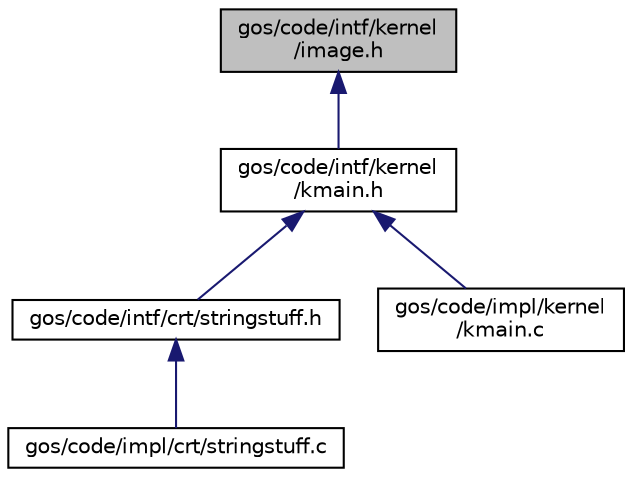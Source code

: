 digraph "gos/code/intf/kernel/image.h"
{
 // INTERACTIVE_SVG=YES
 // LATEX_PDF_SIZE
  edge [fontname="Helvetica",fontsize="10",labelfontname="Helvetica",labelfontsize="10"];
  node [fontname="Helvetica",fontsize="10",shape=record];
  Node1 [label="gos/code/intf/kernel\l/image.h",height=0.2,width=0.4,color="black", fillcolor="grey75", style="filled", fontcolor="black",tooltip="Draws images and stuff."];
  Node1 -> Node2 [dir="back",color="midnightblue",fontsize="10",style="solid",fontname="Helvetica"];
  Node2 [label="gos/code/intf/kernel\l/kmain.h",height=0.2,width=0.4,color="black", fillcolor="white", style="filled",URL="$kmain_8h.html",tooltip="File for what we include in the kmain.c file."];
  Node2 -> Node3 [dir="back",color="midnightblue",fontsize="10",style="solid",fontname="Helvetica"];
  Node3 [label="gos/code/intf/crt/stringstuff.h",height=0.2,width=0.4,color="black", fillcolor="white", style="filled",URL="$stringstuff_8h.html",tooltip="Everything to do with strings."];
  Node3 -> Node4 [dir="back",color="midnightblue",fontsize="10",style="solid",fontname="Helvetica"];
  Node4 [label="gos/code/impl/crt/stringstuff.c",height=0.2,width=0.4,color="black", fillcolor="white", style="filled",URL="$stringstuff_8c.html",tooltip="Implementation of all things string!"];
  Node2 -> Node5 [dir="back",color="midnightblue",fontsize="10",style="solid",fontname="Helvetica"];
  Node5 [label="gos/code/impl/kernel\l/kmain.c",height=0.2,width=0.4,color="black", fillcolor="white", style="filled",URL="$kmain_8c.html",tooltip="entry point for the operating system."];
}
